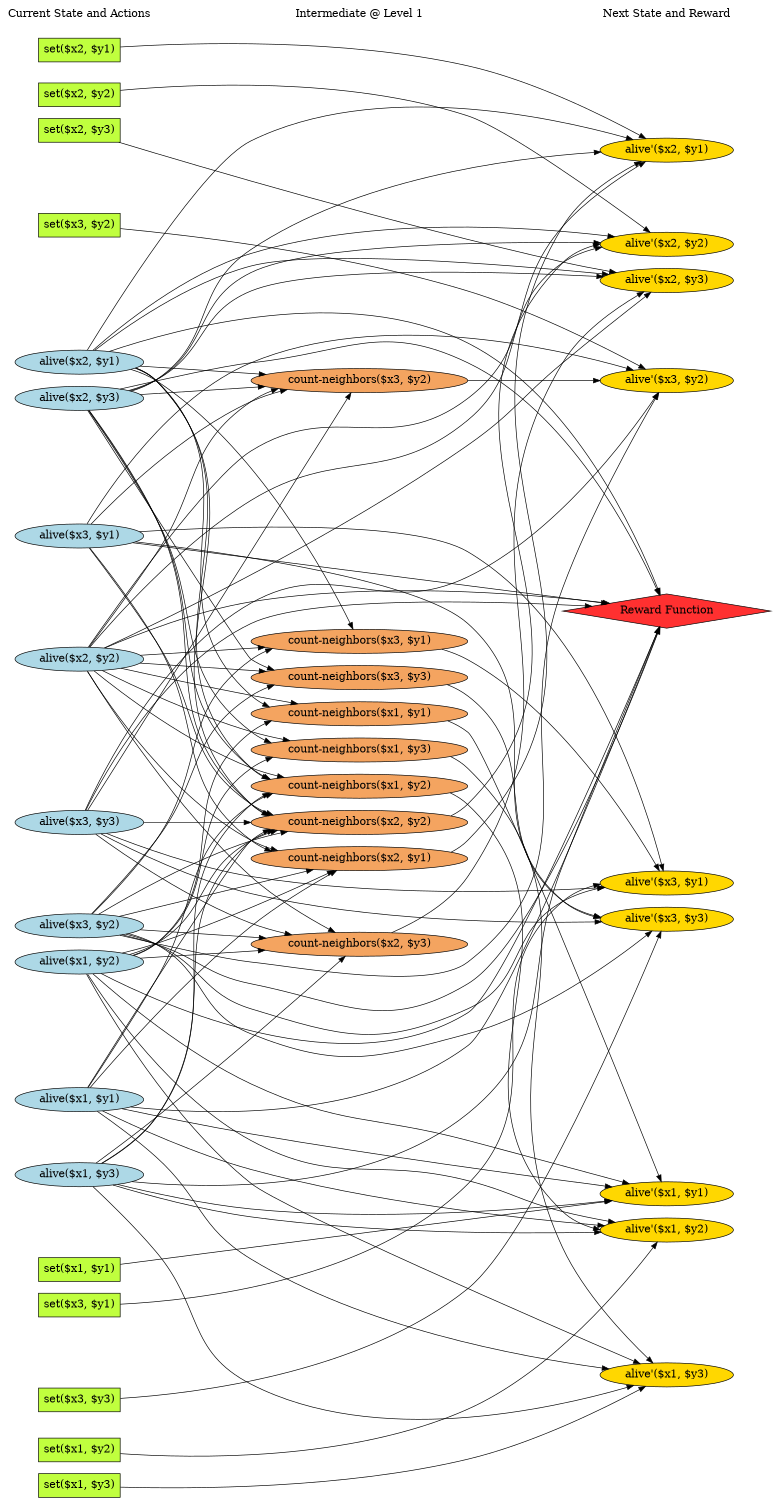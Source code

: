 digraph G {
	graph [bb="0,0,959.56,2337.6",
		fontname=Helvetica,
		fontsize=16,
		rankdir=LR,
		ranksep=2.00,
		ratio=auto,
		size="7.5,10"
	];
	node [fontsize=16,
		label="\N"
	];
	{
		graph [rank=same];
		"count-neighbors($x2, $y3)"		 [color=black,
			fillcolor=sandybrown,
			height=0.5,
			pos="450.06,1401.6",
			shape=ellipse,
			style=filled,
			width=3.4777];
		"count-neighbors($x2, $y1)"		 [color=black,
			fillcolor=sandybrown,
			height=0.5,
			pos="450.06,1309.6",
			shape=ellipse,
			style=filled,
			width=3.4777];
		"count-neighbors($x3, $y2)"		 [color=black,
			fillcolor=sandybrown,
			height=0.5,
			pos="450.06,675.64",
			shape=ellipse,
			style=filled,
			width=3.4777];
		"count-neighbors($x1, $y2)"		 [color=black,
			fillcolor=sandybrown,
			height=0.5,
			pos="450.06,1455.6",
			shape=ellipse,
			style=filled,
			width=3.4777];
		"Intermediate @ Level 1"		 [color=black,
			fillcolor=white,
			height=0.5,
			pos="450.06,2319.6",
			shape=plaintext,
			style=bold,
			width=2.3333];
		"count-neighbors($x2, $y2)"		 [color=black,
			fillcolor=sandybrown,
			height=0.5,
			pos="450.06,989.64",
			shape=ellipse,
			style=filled,
			width=3.4777];
		"count-neighbors($x1, $y3)"		 [color=black,
			fillcolor=sandybrown,
			height=0.5,
			pos="450.06,1509.6",
			shape=ellipse,
			style=filled,
			width=3.4777];
		"count-neighbors($x3, $y1)"		 [color=black,
			fillcolor=sandybrown,
			height=0.5,
			pos="450.06,935.64",
			shape=ellipse,
			style=filled,
			width=3.4777];
		"count-neighbors($x3, $y3)"		 [color=black,
			fillcolor=sandybrown,
			height=0.5,
			pos="450.06,729.64",
			shape=ellipse,
			style=filled,
			width=3.4777];
		"count-neighbors($x1, $y1)"		 [color=black,
			fillcolor=sandybrown,
			height=0.5,
			pos="450.06,1563.6",
			shape=ellipse,
			style=filled,
			width=3.4777];
	}
	{
		graph [rank=same];
		"set($x1, $y3)"		 [color=black,
			fillcolor=olivedrab1,
			height=0.5,
			pos="90.434,2265.6",
			shape=box,
			style=filled,
			width=1.3949];
		"set($x2, $y2)"		 [color=black,
			fillcolor=olivedrab1,
			height=0.5,
			pos="90.434,189.64",
			shape=box,
			style=filled,
			width=1.3949];
		"Current State and Actions"		 [color=black,
			fillcolor=white,
			height=0.5,
			pos="90.434,2319.6",
			shape=plaintext,
			style=bold,
			width=2.512];
		"set($x1, $y1)"		 [color=black,
			fillcolor=olivedrab1,
			height=0.5,
			pos="90.434,2211.6",
			shape=box,
			style=filled,
			width=1.3949];
		"alive($x1, $y3)"		 [color=black,
			fillcolor=lightblue,
			height=0.5,
			pos="90.434,1712.6",
			shape=ellipse,
			style=filled,
			width=2.1196];
		"alive($x1, $y1)"		 [color=black,
			fillcolor=lightblue,
			height=0.5,
			pos="90.434,1609.6",
			shape=ellipse,
			style=filled,
			width=2.1196];
		"alive($x2, $y2)"		 [color=black,
			fillcolor=lightblue,
			height=0.5,
			pos="90.434,1286.6",
			shape=ellipse,
			style=filled,
			width=2.1196];
		"set($x3, $y2)"		 [color=black,
			fillcolor=olivedrab1,
			height=0.5,
			pos="90.434,135.64",
			shape=box,
			style=filled,
			width=1.3949];
		"alive($x3, $y1)"		 [color=black,
			fillcolor=lightblue,
			height=0.5,
			pos="90.434,325.64",
			shape=ellipse,
			style=filled,
			width=2.1196];
		"alive($x3, $y3)"		 [color=black,
			fillcolor=lightblue,
			height=0.5,
			pos="90.434,477.64",
			shape=ellipse,
			style=filled,
			width=2.1196];
		"set($x1, $y2)"		 [color=black,
			fillcolor=olivedrab1,
			height=0.5,
			pos="90.434,2157.6",
			shape=box,
			style=filled,
			width=1.3949];
		"set($x2, $y1)"		 [color=black,
			fillcolor=olivedrab1,
			height=0.5,
			pos="90.434,2049.6",
			shape=box,
			style=filled,
			width=1.3949];
		"set($x2, $y3)"		 [color=black,
			fillcolor=olivedrab1,
			height=0.5,
			pos="90.434,2103.6",
			shape=box,
			style=filled,
			width=1.3949];
		"alive($x2, $y1)"		 [color=black,
			fillcolor=lightblue,
			height=0.5,
			pos="90.434,1073.6",
			shape=ellipse,
			style=filled,
			width=2.1196];
		"alive($x1, $y2)"		 [color=black,
			fillcolor=lightblue,
			height=0.5,
			pos="90.434,1766.6",
			shape=ellipse,
			style=filled,
			width=2.1196];
		"alive($x2, $y3)"		 [color=black,
			fillcolor=lightblue,
			height=0.5,
			pos="90.434,851.64",
			shape=ellipse,
			style=filled,
			width=2.1196];
		"set($x3, $y3)"		 [color=black,
			fillcolor=olivedrab1,
			height=0.5,
			pos="90.434,27.641",
			shape=box,
			style=filled,
			width=1.3949];
		"alive($x3, $y2)"		 [color=black,
			fillcolor=lightblue,
			height=0.5,
			pos="90.434,729.64",
			shape=ellipse,
			style=filled,
			width=2.1196];
		"set($x3, $y1)"		 [color=black,
			fillcolor=olivedrab1,
			height=0.5,
			pos="90.434,81.641",
			shape=box,
			style=filled,
			width=1.3949];
	}
	{
		graph [rank=same];
		"alive'($x1, $y3)"		 [color=black,
			fillcolor=gold1,
			height=0.5,
			pos="839.41,1837.6",
			shape=ellipse,
			style=filled,
			width=2.1733];
		"alive'($x1, $y1)"		 [color=black,
			fillcolor=gold1,
			height=0.5,
			pos="839.41,1891.6",
			shape=ellipse,
			style=filled,
			width=2.1733];
		"Next State and Reward"		 [color=black,
			fillcolor=white,
			height=0.5,
			pos="839.41,2319.6",
			shape=plaintext,
			style=bold,
			width=2.2771];
		"Reward Function"		 [color=black,
			fillcolor=firebrick1,
			height=0.5,
			pos="839.41,1073.6",
			shape=diamond,
			style=filled,
			width=3.3375];
		"alive'($x2, $y2)"		 [color=black,
			fillcolor=gold1,
			height=0.5,
			pos="839.41,989.64",
			shape=ellipse,
			style=filled,
			width=2.1733];
		"alive'($x3, $y1)"		 [color=black,
			fillcolor=gold1,
			height=0.5,
			pos="839.41,455.64",
			shape=ellipse,
			style=filled,
			width=2.1733];
		"alive'($x3, $y3)"		 [color=black,
			fillcolor=gold1,
			height=0.5,
			pos="839.41,401.64",
			shape=ellipse,
			style=filled,
			width=2.1733];
		"alive'($x2, $y3)"		 [color=black,
			fillcolor=gold1,
			height=0.5,
			pos="839.41,1355.6",
			shape=ellipse,
			style=filled,
			width=2.1733];
		"alive'($x1, $y2)"		 [color=black,
			fillcolor=gold1,
			height=0.5,
			pos="839.41,1783.6",
			shape=ellipse,
			style=filled,
			width=2.1733];
		"alive'($x2, $y1)"		 [color=black,
			fillcolor=gold1,
			height=0.5,
			pos="839.41,1263.6",
			shape=ellipse,
			style=filled,
			width=2.1733];
		"alive'($x3, $y2)"		 [color=black,
			fillcolor=gold1,
			height=0.5,
			pos="839.41,347.64",
			shape=ellipse,
			style=filled,
			width=2.1733];
	}
	"count-neighbors($x2, $y3)" -> "alive'($x2, $y3)"	 [color=black,
		pos="e,769.46,1363.8 547.31,1390.2 612.68,1382.4 698.08,1372.3 759.45,1365",
		style=solid];
	"count-neighbors($x2, $y1)" -> "alive'($x2, $y1)"	 [color=black,
		pos="e,769.46,1271.8 547.31,1298.2 612.68,1290.4 698.08,1280.3 759.45,1273",
		style=solid];
	"set($x1, $y3)" -> "alive'($x1, $y3)"	 [color=black,
		pos="e,765.52,1843.6 140.81,2267.2 235.41,2267.7 444.43,2255.9 575.26,2152.6 687.58,2064 606.65,1952.9 719.26,1864.6 729.84,1856.3 742.47,\
1850.5 755.5,1846.4",
		style=solid];
	"set($x2, $y2)" -> "alive'($x2, $y2)"	 [color=black,
		pos="e,836.31,971.49 140.72,193.26 236.58,202.84 449.67,236.87 575.26,354.64 763.62,531.28 821.57,863 834.99,961.42",
		style=solid];
	"count-neighbors($x3, $y2)" -> "alive'($x3, $y2)"	 [color=black,
		pos="e,769.18,355.79 466.7,657.48 521.57,593.85 702.91,384.29 719.26,374.64 731.39,367.49 745.24,362.23 759.1,358.36",
		style=solid];
	"count-neighbors($x1, $y2)" -> "alive'($x1, $y2)"	 [color=black,
		pos="e,828.35,1765.5 541.2,1468 553.12,1471.7 564.81,1476.5 575.26,1482.6 694.7,1553.1 788,1697 823.21,1756.7",
		style=solid];
	"Current State and Actions" -> "Intermediate @ Level 1"	 [color=black,
		pos="e,365.99,2319.6 181.22,2319.6 234.48,2319.6 301.89,2319.6 355.75,2319.6",
		style=invis];
	"set($x1, $y1)" -> "alive'($x1, $y1)"	 [color=black,
		pos="e,828.2,1909.6 140.77,2218.7 231.79,2229.4 430.08,2241.7 575.26,2171.6 695.03,2113.9 787.83,1976.3 823.04,1918.2",
		style=solid];
	"alive($x1, $y3)" -> "count-neighbors($x2, $y3)"	 [pos="e,356.33,1413.6 114.95,1695.4 133.89,1680.9 160.62,1659 180.87,1636.6 256.35,1553.3 231.42,1491.2 324.87,1428.6 331.65,1424.1 339.06,\
1420.3 346.78,1417.2"];
	"alive($x1, $y3)" -> "count-neighbors($x1, $y2)"	 [pos="e,359.77,1468.2 113.36,1695.2 131.85,1680.2 158.75,1657.7 180.87,1636.6 248.68,1572 243.39,1528.9 324.87,1482.6 332.76,1478.2 341.32,\
1474.4 350.13,1471.3"];
	"alive($x1, $y3)" -> "alive'($x1, $y3)"	 [color=black,
		pos="e,761.13,1839.2 139.98,1726.4 153.32,1730.4 167.72,1735 180.87,1739.6 246.05,1762.8 257.56,1782.7 324.87,1798.6 471.6,1833.4 647.86,\
1839.3 751.07,1839.2",
		style=solid];
	"alive($x1, $y3)" -> "alive'($x1, $y1)"	 [color=black,
		pos="e,761.18,1893 143.39,1725.7 155.9,1729.6 169.06,1734.3 180.87,1739.6 249.73,1771.1 253.52,1805.3 324.87,1830.6 468.17,1881.5 646.63,\
1891.8 751.01,1892.9",
		style=solid];
	"alive($x1, $y3)" -> "Reward Function"	 [pos="e,824.31,1089.8 162.93,1718.4 266.2,1722.8 457.6,1715.3 575.26,1615.6 712.76,1499.2 633.32,1395 719.26,1236.6 747.99,1183.7 791.84,\
1128.4 817.56,1097.7"];
	"alive($x1, $y3)" -> "count-neighbors($x2, $y2)"	 [pos="e,441.27,1007.8 117.53,1695.7 137.16,1681.8 163.55,1660.6 180.87,1636.6 280.44,1499 259.72,1439.5 324.87,1282.6 365.49,1184.8 414.93,\
1069.2 437.19,1017.3"];
	"alive($x1, $y3)" -> "alive'($x1, $y2)"	 [color=black,
		pos="e,763.55,1788.2 138.29,1726.8 195.49,1743.8 289.01,1770.6 324.87,1775.6 474.48,1796.7 651,1793.4 753.28,1788.7",
		style=solid];
	"alive($x1, $y1)" -> "count-neighbors($x2, $y1)"	 [pos="e,409.21,1326.7 105.73,1591.9 140.09,1550 231.38,1443.6 324.87,1374.6 348.04,1357.6 376.31,1342.4 400.03,1331"];
	"alive($x1, $y1)" -> "count-neighbors($x1, $y2)"	 [pos="e,369.25,1469.5 116.88,1592.6 158.59,1565.5 244.87,1512.4 324.87,1482.6 335.85,1478.6 347.63,1475 359.39,1471.9"];
	"alive($x1, $y1)" -> "alive'($x1, $y3)"	 [color=black,
		pos="e,773.87,1827.8 144.13,1622.6 191.34,1634 262.55,1650.7 324.87,1663.6 435.66,1686.6 470.9,1665.9 575.26,1709.6 647.36,1739.8 647.8,\
1779 719.26,1810.6 733.26,1816.8 748.84,1821.7 763.99,1825.5",
		style=solid];
	"alive($x1, $y1)" -> "alive'($x1, $y1)"	 [color=black,
		pos="e,778.81,1880.1 125.42,1625.8 218.54,1669.4 486.36,1791.5 719.26,1864.6 735.1,1869.6 752.39,1874.1 768.76,1877.9",
		style=solid];
	"alive($x1, $y1)" -> "Reward Function"	 [pos="e,824.45,1089.9 166.57,1611.1 294.2,1612.9 542.73,1613.5 575.26,1590.6 714.3,1493.1 636.52,1385 719.26,1236.6 748.6,1184 792.24,\
1128.6 817.76,1097.8"];
	"alive($x1, $y1)" -> "count-neighbors($x2, $y2)"	 [pos="e,438.7,1007.6 101.75,1591.8 152.22,1504.3 373.12,1121.3 433.67,1016.3"];
	"alive($x1, $y1)" -> "alive'($x1, $y2)"	 [color=black,
		pos="e,807.42,1767.1 165.61,1612.8 261.63,1618.4 433.46,1633.2 575.26,1671.6 657.59,1694 747.94,1736.8 798.46,1762.5",
		style=solid];
	"Intermediate @ Level 1" -> "Next State and Reward"	 [color=black,
		pos="e,757.44,2319.6 534.16,2319.6 596.83,2319.6 682.73,2319.6 747.27,2319.6",
		style=invis];
	"alive($x2, $y2)" -> "count-neighbors($x2, $y3)"	 [pos="e,384.62,1386.2 131.14,1302 177.3,1319.5 255.97,1348.6 324.87,1369.6 340.82,1374.5 358.08,1379.3 374.51,1383.6"];
	"alive($x2, $y2)" -> "count-neighbors($x2, $y1)"	 [pos="e,335.52,1302.3 164.24,1291.3 210.48,1294.3 271.52,1298.2 325.23,1301.7"];
	"alive($x2, $y2)" -> "count-neighbors($x3, $y2)"	 [pos="e,351.19,686.72 100.81,1268.7 117.82,1235.8 154.43,1163.6 180.87,1100.6 253.72,927.21 183.3,826.52 324.87,702.64 330.06,698.1 335.83,\
694.27 341.96,691.04"];
	"alive($x2, $y2)" -> "count-neighbors($x1, $y2)"	 [pos="e,367.72,1442 113.93,1303.9 154.06,1333.8 241.62,1395.4 324.87,1428.6 335.33,1432.8 346.55,1436.4 357.82,1439.5"];
	"alive($x2, $y2)" -> "Reward Function"	 [pos="e,814.69,1088 162.22,1280.4 257.83,1270.7 432.67,1247.8 575.26,1201.6 662.44,1173.4 757.41,1121.4 805.91,1093.2"];
	"alive($x2, $y2)" -> "alive'($x2, $y2)"	 [color=black,
		pos="e,799.2,1005.2 130.28,1271.2 255.89,1221.3 650.92,1064.2 789.66,1009",
		style=solid];
	"alive($x2, $y2)" -> "count-neighbors($x1, $y3)"	 [pos="e,363.04,1496.7 106.68,1304.3 141.27,1343.1 230.1,1436.1 324.87,1482.6 333.78,1487 343.4,1490.7 353.2,1493.8"];
	"alive($x2, $y2)" -> "count-neighbors($x3, $y1)"	 [pos="e,356.76,947.66 98.857,1268.4 122.53,1212.5 201.95,1043.2 324.87,962.64 331.83,958.08 339.44,954.27 347.35,951.1"];
	"alive($x2, $y2)" -> "count-neighbors($x3, $y3)"	 [pos="e,436.05,747.72 102.04,1268.7 134.46,1214.1 235.48,1045.1 324.87,908.64 360.98,853.51 405.47,790.51 430.2,755.89"];
	"alive($x2, $y2)" -> "alive'($x2, $y3)"	 [color=black,
		pos="e,761.08,1357 141.55,1300 188.53,1311.9 260.91,1328.7 324.87,1336.6 473.59,1355.2 648.25,1357.6 750.77,1357",
		style=solid];
	"alive($x2, $y2)" -> "count-neighbors($x1, $y1)"	 [pos="e,359.77,1551.1 102.5,1304.6 132.17,1351.1 218.52,1476.2 324.87,1536.6 332.76,1541.1 341.32,1544.9 350.13,1548"];
	"alive($x2, $y2)" -> "alive'($x2, $y1)"	 [color=black,
		pos="e,761.66,1266 166.13,1284.3 305.23,1280.1 603.24,1270.9 751.26,1266.3",
		style=solid];
	"set($x3, $y2)" -> "alive'($x3, $y2)"	 [color=black,
		pos="e,821.37,329.89 140.88,129.17 230.43,119.37 424.15,107.04 575.26,159.64 675.31,194.46 770.82,280.07 814.14,322.7",
		style=solid];
	"alive($x3, $y1)" -> "count-neighbors($x2, $y1)"	 [pos="e,440.23,1291.5 107.4,343.34 127.41,366.41 161.41,408.78 180.87,450.64 290.27,686.03 241.98,770.66 324.87,1016.6 358.68,1117 411.47,\
1231.3 435.88,1282.4"];
	"alive($x3, $y1)" -> "count-neighbors($x3, $y2)"	 [pos="e,430.87,657.84 109.66,343.48 168.73,401.29 355.03,583.61 423.5,650.62"];
	"alive($x3, $y1)" -> "Reward Function"	 [pos="e,793.83,1062.3 164.67,329.99 270.55,340.29 465.68,374.96 575.26,491.64 740.89,668.01 564.11,830.99 719.26,1016.6 735.92,1036.6 \
761.18,1050 784.16,1058.8"];
	"alive($x3, $y1)" -> "alive'($x3, $y1)"	 [color=black,
		pos="e,772.27,446.29 142.39,312.43 232.7,291.54 425.39,258.43 575.26,311.64 652.97,339.23 645.1,392.58 719.26,428.64 732.59,435.12 747.52,\
440.08 762.18,443.85",
		style=solid];
	"alive($x3, $y1)" -> "alive'($x3, $y3)"	 [color=black,
		pos="e,773.87,391.79 132.04,310.42 216.62,281.04 416.96,223.66 575.26,273.64 649.81,297.18 647.8,342.96 719.26,374.64 733.26,380.85 748.84,\
385.7 763.99,389.47",
		style=solid];
	"alive($x3, $y1)" -> "count-neighbors($x2, $y2)"	 [pos="e,349.76,978.72 107.24,343.42 127.07,366.57 160.89,409.03 180.87,450.64 283.18,663.74 152.77,800.59 324.87,962.64 329.61,967.11 \
334.91,970.9 340.58,974.12"];
	"alive($x3, $y1)" -> "alive'($x3, $y2)"	 [color=black,
		pos="e,809.68,330.81 122.81,309.24 166.63,287.35 249.29,249.71 324.87,235.64 434.28,215.28 466.22,213.4 575.26,235.64 659.99,252.92 751.23,\
298.53 800.9,325.92",
		style=solid];
	"alive($x3, $y3)" -> "count-neighbors($x2, $y3)"	 [pos="e,395.29,1385.3 99.715,495.67 116.8,533.41 156.39,623.75 180.87,702.64 266.49,978.62 148.62,1107.7 324.87,1336.6 340.26,1356.6 363.56,\
1371.1 385.83,1381.2"];
	"alive($x3, $y3)" -> "count-neighbors($x3, $y2)"	 [pos="e,417.49,658.16 121.31,494.18 185.38,529.66 336.07,613.08 408.62,653.25"];
	"alive($x3, $y3)" -> "Reward Function"	 [pos="e,795.27,1062.1 166.74,476.8 271.62,479.72 461.54,500.5 575.26,605.64 717.38,737.04 590.07,872.51 719.26,1016.6 736.81,1036.2 762.53,\
1049.7 785.58,1058.6"];
	"alive($x3, $y3)" -> "alive'($x3, $y1)"	 [color=black,
		pos="e,760.95,455.78 163.69,472.48 209.78,469.39 270.81,465.68 324.87,463.64 474.33,458 648.41,456.32 750.67,455.83",
		style=solid];
	"alive($x3, $y3)" -> "alive'($x3, $y3)"	 [color=black,
		pos="e,767.54,408.85 160.7,470.59 299.16,456.51 609.43,424.94 757.19,409.9",
		style=solid];
	"alive($x3, $y3)" -> "count-neighbors($x2, $y2)"	 [pos="e,353.11,978.25 98.941,495.54 134.22,579.33 283.56,930.04 324.87,962.64 330.64,967.2 337.02,971.03 343.75,974.24"];
	"alive($x3, $y3)" -> "alive'($x3, $y2)"	 [color=black,
		pos="e,770.43,356.19 143.58,464.63 190.74,453.15 262.18,436.44 324.87,424.64 478.41,395.74 659.4,370.68 760.32,357.51",
		style=solid];
	"count-neighbors($x2, $y2)" -> "alive'($x2, $y2)"	 [color=black,
		pos="e,760.95,989.64 575.49,989.64 632.63,989.64 699.02,989.64 750.8,989.64",
		style=solid];
	"set($x1, $y2)" -> "alive'($x1, $y2)"	 [color=black,
		pos="e,765.02,1789.5 140.82,2159.6 249.68,2163.1 506.05,2165.7 575.26,2117.6 699.02,2031.6 601.84,1905.1 719.26,1810.6 729.66,1802.3 \
742.16,1796.4 755.08,1792.3",
		style=solid];
	"set($x2, $y1)" -> "alive'($x2, $y1)"	 [color=black,
		pos="e,794.65,1278.4 139.08,2031.6 235.34,1992.7 454.09,1892 575.26,1738.6 694.99,1587.1 594.17,1475.8 719.26,1328.6 736.7,1308.1 762.31,\
1293 785.32,1282.5",
		style=solid];
	"count-neighbors($x1, $y3)" -> "alive'($x1, $y3)"	 [color=black,
		pos="e,765.67,1831.5 546.48,1521.2 556.8,1525.1 566.66,1530.1 575.26,1536.6 684.74,1620 610.15,1726.9 719.26,1810.6 730.02,1818.9 742.85,\
1824.7 756.03,1828.8",
		style=solid];
	"count-neighbors($x3, $y1)" -> "alive'($x3, $y1)"	 [color=black,
		pos="e,824.07,473.42 465.54,917.7 524.69,844.4 748.14,567.5 817.65,481.37",
		style=solid];
	"count-neighbors($x3, $y3)" -> "alive'($x3, $y3)"	 [color=black,
		pos="e,765.67,407.8 546.48,718.07 556.8,714.22 566.66,709.19 575.26,702.64 684.74,619.33 610.15,512.43 719.26,428.64 730.02,420.38 742.85,\
414.56 756.03,410.48",
		style=solid];
	"count-neighbors($x1, $y1)" -> "alive'($x1, $y1)"	 [color=black,
		pos="e,769.18,1883.5 466.7,1581.8 521.57,1645.4 702.91,1855 719.26,1864.6 731.39,1871.8 745.24,1877.1 759.1,1880.9",
		style=solid];
	"set($x2, $y3)" -> "alive'($x2, $y3)"	 [color=black,
		pos="e,833.15,1373.7 141.05,2107.9 250.35,2116.1 507.6,2129.6 575.26,2079.6 635.7,2035 792.75,1511 830.27,1383.5",
		style=solid];
	"alive($x2, $y1)" -> "count-neighbors($x3, $y2)"	 [pos="e,355.1,687.53 100.38,1055.6 134.31,987.98 256.65,750.49 324.87,702.64 331.28,698.14 338.31,694.37 345.65,691.21"];
	"alive($x2, $y1)" -> "count-neighbors($x1, $y2)"	 [pos="e,355.54,1443.7 100.96,1091.8 135.91,1157.7 258.58,1383.1 324.87,1428.6 331.39,1433.1 338.52,1436.9 345.97,1440"];
	"alive($x2, $y1)" -> "Reward Function"	 [pos="e,719.19,1073.6 166.82,1073.6 293.96,1073.6 552.43,1073.6 709.03,1073.6"];
	"alive($x2, $y1)" -> "alive'($x2, $y2)"	 [color=black,
		pos="e,768.67,997.48 159.7,1066 298.01,1050.4 610.68,1015.3 758.33,998.65",
		style=solid];
	"alive($x2, $y1)" -> "count-neighbors($x2, $y2)"	 [pos="e,383.76,1005 145.36,1061 206.18,1046.7 305.49,1023.4 373.9,1007.3"];
	"alive($x2, $y1)" -> "count-neighbors($x3, $y1)"	 [pos="e,371.13,949.71 120.73,1057 164.07,1033 248.42,988.74 324.87,962.64 336.48,958.68 348.92,955.16 361.26,952.08"];
	"alive($x2, $y1)" -> "alive'($x2, $y3)"	 [color=black,
		pos="e,797.59,1340.2 131.59,1088.8 258.11,1136.6 648.24,1283.8 787.97,1336.6",
		style=solid];
	"alive($x2, $y1)" -> "count-neighbors($x1, $y1)"	 [pos="e,353.23,1552.1 100.29,1091.7 141.74,1176.3 314.85,1528.9 324.87,1536.6 330.68,1541.1 337.09,1544.9 343.84,1548.1"];
	"alive($x2, $y1)" -> "alive'($x2, $y1)"	 [color=black,
		pos="e,811.2,1246.7 166.34,1075.7 262.78,1080.1 434.67,1093.7 575.26,1135.6 660.96,1161.2 753.23,1212.2 802.51,1241.5",
		style=solid];
	"alive($x1, $y2)" -> "count-neighbors($x2, $y3)"	 [pos="e,352.7,1413 152.28,1755.9 162.63,1752 172.66,1746.8 180.87,1739.6 295.86,1639.8 206.01,1523.9 324.87,1428.6 330.55,1424.1 336.83,\
1420.3 343.46,1417"];
	"alive($x1, $y2)" -> "count-neighbors($x2, $y1)"	 [pos="e,399.23,1326.1 153.09,1756.1 163.23,1752.2 172.99,1746.9 180.87,1739.6 309.16,1621.5 208.29,1504.3 324.87,1374.6 342.38,1355.2 \
367.13,1340.6 389.94,1330.2"];
	"alive($x1, $y2)" -> "alive'($x1, $y3)"	 [color=black,
		pos="e,774.73,1847.9 105.72,1784.4 139.01,1824.3 226.47,1919.9 324.87,1954.6 429.82,1991.6 468.29,1985.3 575.26,1954.6 647.81,1933.8 \
649.48,1893.4 719.26,1864.6 733.58,1858.7 749.42,1854 764.75,1850.3",
		style=solid];
	"alive($x1, $y2)" -> "alive'($x1, $y1)"	 [color=black,
		pos="e,807.47,1908.1 103.48,1784.5 134.17,1828.2 220.34,1940 324.87,1980.6 492.68,2045.9 709.91,1955.9 798.33,1912.6",
		style=solid];
	"alive($x1, $y2)" -> "Reward Function"	 [pos="e,824.02,1089.6 159.59,1774.2 262.54,1781.8 458.09,1780.1 575.26,1677.6 730.47,1541.9 625.26,1420.1 719.26,1236.6 746.72,1183 791.01,\
1127.9 817.15,1097.5"];
	"alive($x1, $y2)" -> "count-neighbors($x2, $y2)"	 [pos="e,440.6,1007.9 153.97,1756.4 163.91,1752.4 173.37,1747.1 180.87,1739.6 332.35,1590 251.23,1482.5 324.87,1282.6 361.48,1183.3 412.88,\
1068.5 436.41,1017"];
	"alive($x1, $y2)" -> "count-neighbors($x1, $y3)"	 [pos="e,356.39,1521.7 149.87,1755.1 160.79,1751.3 171.65,1746.3 180.87,1739.6 270.67,1675.1 232.58,1597.6 324.87,1536.6 331.67,1532.1 \
339.1,1528.4 346.84,1525.2"];
	"alive($x1, $y2)" -> "count-neighbors($x1, $y1)"	 [pos="e,426.72,1581.6 143.46,1753.7 155.97,1749.8 169.11,1745.1 180.87,1739.6 273.21,1696.5 370.59,1625.1 418.61,1587.9"];
	"alive($x1, $y2)" -> "alive'($x1, $y2)"	 [color=black,
		pos="e,772.27,1793 108.71,1784.3 144.85,1819.8 232.74,1899 324.87,1927.6 431.12,1960.7 470.39,1964.9 575.26,1927.6 652.97,1900.1 645.1,\
1846.7 719.26,1810.6 732.59,1804.2 747.52,1799.2 762.18,1795.4",
		style=solid];
	"alive($x2, $y3)" -> "count-neighbors($x3, $y2)"	 [pos="e,366.96,689.17 112.83,834.23 152.27,803.01 240.19,737.55 324.87,702.64 335.12,698.41 346.14,694.8 357.22,691.73"];
	"alive($x2, $y3)" -> "count-neighbors($x1, $y2)"	 [pos="e,351.28,1444.5 100.24,869.74 116.79,903.96 153.33,980.64 180.87,1046.6 250.73,1214.1 187.53,1310.1 324.87,1428.6 330.09,1433.1 \
335.88,1437 342.03,1440.2"];
	"alive($x2, $y3)" -> "Reward Function"	 [pos="e,802.15,1061.2 136.61,837.28 225.67,811.69 428.04,767.13 575.26,837.64 667.35,881.75 639.22,953.25 719.26,1016.6 741.22,1034 769.36,\
1047.8 792.77,1057.5"];
	"alive($x2, $y3)" -> "alive'($x2, $y2)"	 [color=black,
		pos="e,822.11,971.92 131.77,836.36 216.27,806.69 417.1,748.51 575.26,799.64 676.93,832.51 772.36,920.92 815.01,964.57",
		style=solid];
	"alive($x2, $y3)" -> "count-neighbors($x2, $y2)"	 [pos="e,371.13,975.57 120.73,868.28 164.07,892.27 248.42,936.55 324.87,962.64 336.48,966.61 348.92,970.12 361.26,973.2"];
	"alive($x2, $y3)" -> "count-neighbors($x1, $y3)"	 [pos="e,350.69,1498.7 100.5,869.63 117.48,903.68 154.71,980.09 180.87,1046.6 255.52,1236.6 173.2,1346.1 324.87,1482.6 329.94,1487.2 335.59,\
1491.1 341.62,1494.3"];
	"alive($x2, $y3)" -> "count-neighbors($x3, $y3)"	 [pos="e,383.88,744.93 128.16,835.96 173.74,816.85 254.14,784.3 324.87,761.64 340.58,756.61 357.61,751.8 373.87,747.52"];
	"alive($x2, $y3)" -> "alive'($x2, $y3)"	 [color=black,
		pos="e,794.84,1340.7 162,858.01 292.36,870.06 559.19,896.07 575.26,908.64 718.18,1020.4 600.18,1153.7 719.26,1290.6 736.93,1311 762.56,\
1326.1 785.53,1336.6",
		style=solid];
	"alive($x2, $y3)" -> "alive'($x2, $y1)"	 [color=black,
		pos="e,824.82,1245.8 164.52,847.27 282.25,841.53 507.51,836.35 575.26,875.64 677.97,935.2 652.2,1002.7 719.26,1100.6 752.92,1149.8 794.43,\
1205.6 818.51,1237.5",
		style=solid];
	"set($x3, $y3)" -> "alive'($x3, $y3)"	 [color=black,
		pos="e,765.02,395.83 141.01,16.781 235.06,-0.84856 441.86,-25.072 575.26,67.641 699.02,153.65 601.84,280.17 719.26,374.64 729.66,383.01 \
742.16,388.9 755.08,393.02",
		style=solid];
	"alive($x3, $y2)" -> "count-neighbors($x2, $y3)"	 [pos="e,396.73,1385.3 112.97,747.05 133.31,764.6 163.25,793.49 180.87,824.64 297.23,1030.4 175.97,1153 324.87,1336.6 341.03,1356.6 364.96,\
1371.1 387.51,1381.3"];
	"alive($x3, $y2)" -> "count-neighbors($x2, $y1)"	 [pos="e,441.06,1291.5 110.72,747.35 129.91,765.57 159.51,795.36 180.87,824.64 298.89,986.45 402.3,1205.8 436.83,1282.1"];
	"alive($x3, $y2)" -> "Reward Function"	 [pos="e,796.13,1062.1 118.66,712.8 197.15,666.63 427.72,547.94 575.26,648.64 720.32,747.65 599.7,887.99 719.26,1016.6 737.37,1036.1 763.54,\
1049.7 786.74,1058.6"];
	"alive($x3, $y2)" -> "alive'($x3, $y1)"	 [color=black,
		pos="e,806.02,472.1 119.51,712.88 162.33,688.02 247.21,641.53 324.87,615.64 432.36,579.8 466.87,600.68 575.26,567.64 656.19,542.97 745.97,\
501.52 796.96,476.56",
		style=solid];
	"alive($x3, $y2)" -> "alive'($x3, $y3)"	 [color=black,
		pos="e,773.87,411.49 109.94,712.23 147.29,678.2 235.72,603.11 324.87,567.64 429.45,526.03 470.78,571.51 575.26,529.64 647.82,500.56 647.8,\
460.32 719.26,428.64 733.26,422.44 748.84,417.58 763.99,413.81",
		style=solid];
	"alive($x3, $y2)" -> "count-neighbors($x2, $y2)"	 [pos="e,360.61,976.98 108.08,747.37 156.96,799.27 298.35,948.18 324.87,962.64 333.06,967.11 341.94,970.84 351.05,973.95"];
	"alive($x3, $y2)" -> "count-neighbors($x3, $y1)"	 [pos="e,418.57,918.07 120.4,746.32 184.26,783.11 337.26,871.24 409.72,912.98"];
	"alive($x3, $y2)" -> "count-neighbors($x3, $y3)"	 [pos="e,324.85,729.64 166.84,729.64 209.69,729.64 264.61,729.64 314.6,729.64"];
	"alive($x3, $y2)" -> "alive'($x3, $y2)"	 [color=black,
		pos="e,779.16,359.21 108.01,711.88 144.19,673.96 234.31,584.1 324.87,529.64 405.57,481.11 629.26,402.35 719.26,374.64 735.21,369.73 752.61,\
365.29 769.06,361.49",
		style=solid];
	"set($x3, $y1)" -> "alive'($x3, $y1)"	 [color=black,
		pos="e,765.72,449.41 140.99,76.133 235,68.366 441.75,64.411 575.26,159.64 685.66,238.39 611.39,346.46 719.26,428.64 730.05,436.86 742.89,\
442.66 756.08,446.74",
		style=solid];
}
